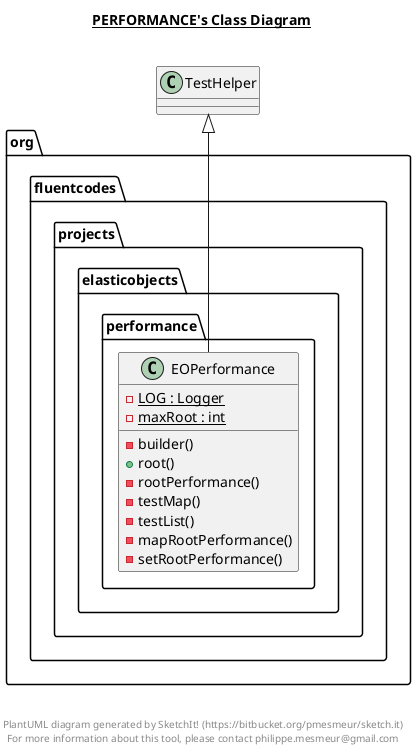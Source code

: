 @startuml

title __PERFORMANCE's Class Diagram__\n

  package org.fluentcodes.projects.elasticobjects {
    package org.fluentcodes.projects.elasticobjects.performance {
      class EOPerformance {
          {static} - LOG : Logger
          {static} - maxRoot : int
          - builder()
          + root()
          - rootPerformance()
          - testMap()
          - testList()
          - mapRootPerformance()
          - setRootPerformance()
      }
    }
  }
  

  EOPerformance -up-|> TestHelper


right footer


PlantUML diagram generated by SketchIt! (https://bitbucket.org/pmesmeur/sketch.it)
For more information about this tool, please contact philippe.mesmeur@gmail.com
endfooter

@enduml
